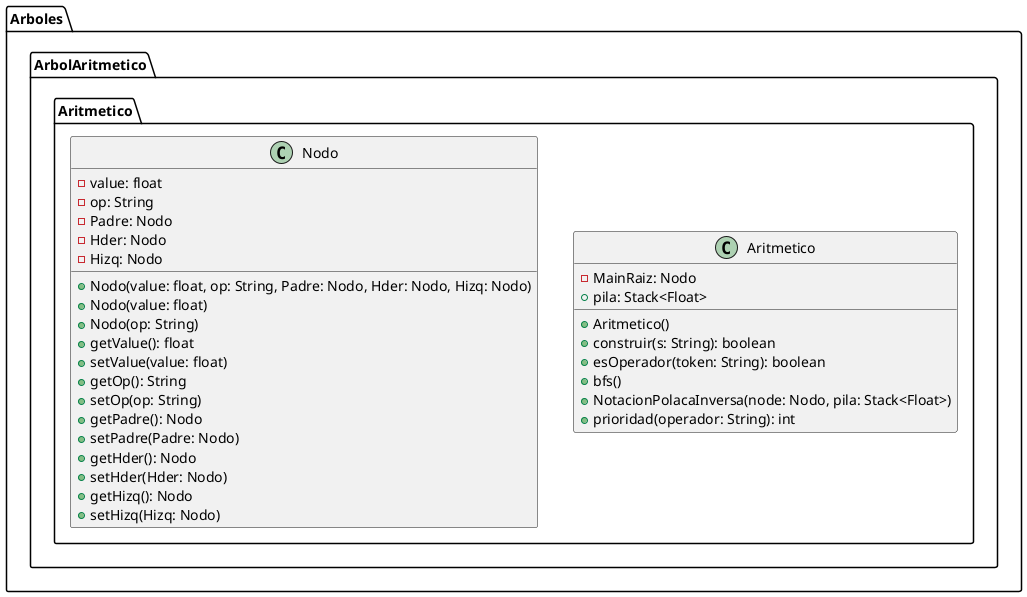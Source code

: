@startuml
package Arboles.ArbolAritmetico.Aritmetico {

  class Aritmetico {
    - MainRaiz: Nodo
    + pila: Stack<Float>
    + Aritmetico()
    + construir(s: String): boolean
    + esOperador(token: String): boolean
    + bfs()
    + NotacionPolacaInversa(node: Nodo, pila: Stack<Float>)
    + prioridad(operador: String): int
  }

  class Nodo {
    - value: float
    - op: String
    - Padre: Nodo
    - Hder: Nodo
    - Hizq: Nodo
    + Nodo(value: float, op: String, Padre: Nodo, Hder: Nodo, Hizq: Nodo)
    + Nodo(value: float)
    + Nodo(op: String)
    + getValue(): float
    + setValue(value: float)
    + getOp(): String
    + setOp(op: String)
    + getPadre(): Nodo
    + setPadre(Padre: Nodo)
    + getHder(): Nodo
    + setHder(Hder: Nodo)
    + getHizq(): Nodo
    + setHizq(Hizq: Nodo)
  }

}

@enduml
